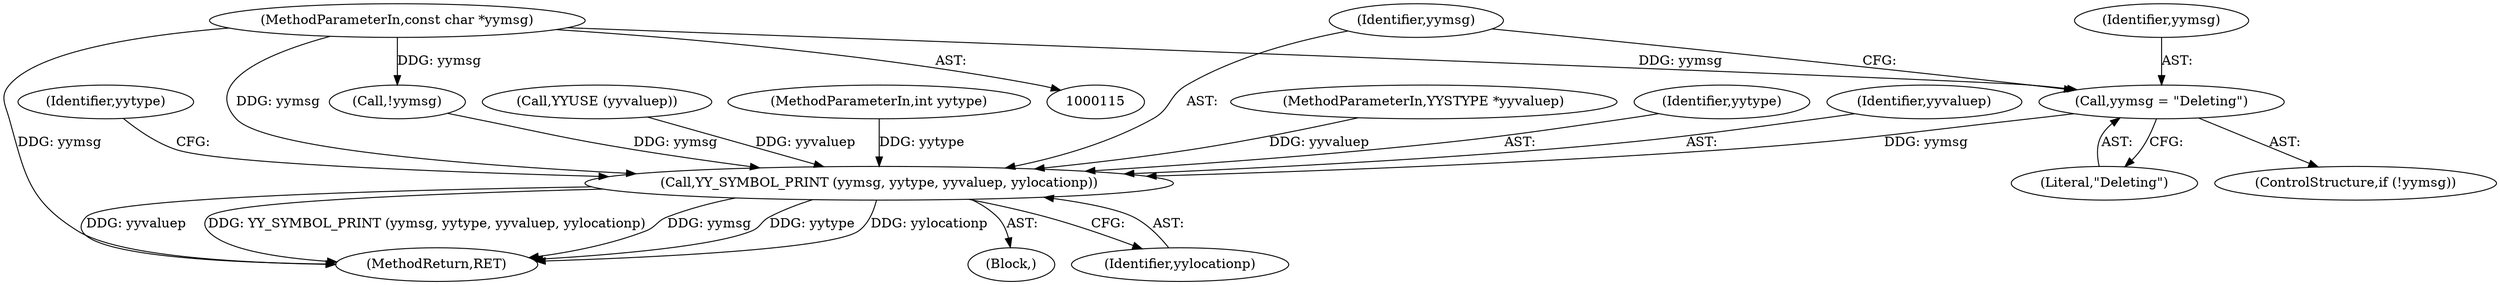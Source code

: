 digraph "0_yara_925bcf3c3b0a28b5b78e25d9efda5c0bf27ae699_0@pointer" {
"1000131" [label="(Call,yymsg = \"Deleting\")"];
"1000116" [label="(MethodParameterIn,const char *yymsg)"];
"1000134" [label="(Call,YY_SYMBOL_PRINT (yymsg, yytype, yyvaluep, yylocationp))"];
"1000122" [label="(Call,YYUSE (yyvaluep))"];
"1000184" [label="(MethodReturn,RET)"];
"1000117" [label="(MethodParameterIn,int yytype)"];
"1000131" [label="(Call,yymsg = \"Deleting\")"];
"1000118" [label="(MethodParameterIn,YYSTYPE *yyvaluep)"];
"1000136" [label="(Identifier,yytype)"];
"1000116" [label="(MethodParameterIn,const char *yymsg)"];
"1000135" [label="(Identifier,yymsg)"];
"1000129" [label="(Call,!yymsg)"];
"1000134" [label="(Call,YY_SYMBOL_PRINT (yymsg, yytype, yyvaluep, yylocationp))"];
"1000137" [label="(Identifier,yyvaluep)"];
"1000121" [label="(Block,)"];
"1000138" [label="(Identifier,yylocationp)"];
"1000140" [label="(Identifier,yytype)"];
"1000132" [label="(Identifier,yymsg)"];
"1000133" [label="(Literal,\"Deleting\")"];
"1000128" [label="(ControlStructure,if (!yymsg))"];
"1000131" -> "1000128"  [label="AST: "];
"1000131" -> "1000133"  [label="CFG: "];
"1000132" -> "1000131"  [label="AST: "];
"1000133" -> "1000131"  [label="AST: "];
"1000135" -> "1000131"  [label="CFG: "];
"1000116" -> "1000131"  [label="DDG: yymsg"];
"1000131" -> "1000134"  [label="DDG: yymsg"];
"1000116" -> "1000115"  [label="AST: "];
"1000116" -> "1000184"  [label="DDG: yymsg"];
"1000116" -> "1000129"  [label="DDG: yymsg"];
"1000116" -> "1000134"  [label="DDG: yymsg"];
"1000134" -> "1000121"  [label="AST: "];
"1000134" -> "1000138"  [label="CFG: "];
"1000135" -> "1000134"  [label="AST: "];
"1000136" -> "1000134"  [label="AST: "];
"1000137" -> "1000134"  [label="AST: "];
"1000138" -> "1000134"  [label="AST: "];
"1000140" -> "1000134"  [label="CFG: "];
"1000134" -> "1000184"  [label="DDG: yylocationp"];
"1000134" -> "1000184"  [label="DDG: yyvaluep"];
"1000134" -> "1000184"  [label="DDG: YY_SYMBOL_PRINT (yymsg, yytype, yyvaluep, yylocationp)"];
"1000134" -> "1000184"  [label="DDG: yymsg"];
"1000134" -> "1000184"  [label="DDG: yytype"];
"1000129" -> "1000134"  [label="DDG: yymsg"];
"1000117" -> "1000134"  [label="DDG: yytype"];
"1000122" -> "1000134"  [label="DDG: yyvaluep"];
"1000118" -> "1000134"  [label="DDG: yyvaluep"];
}
